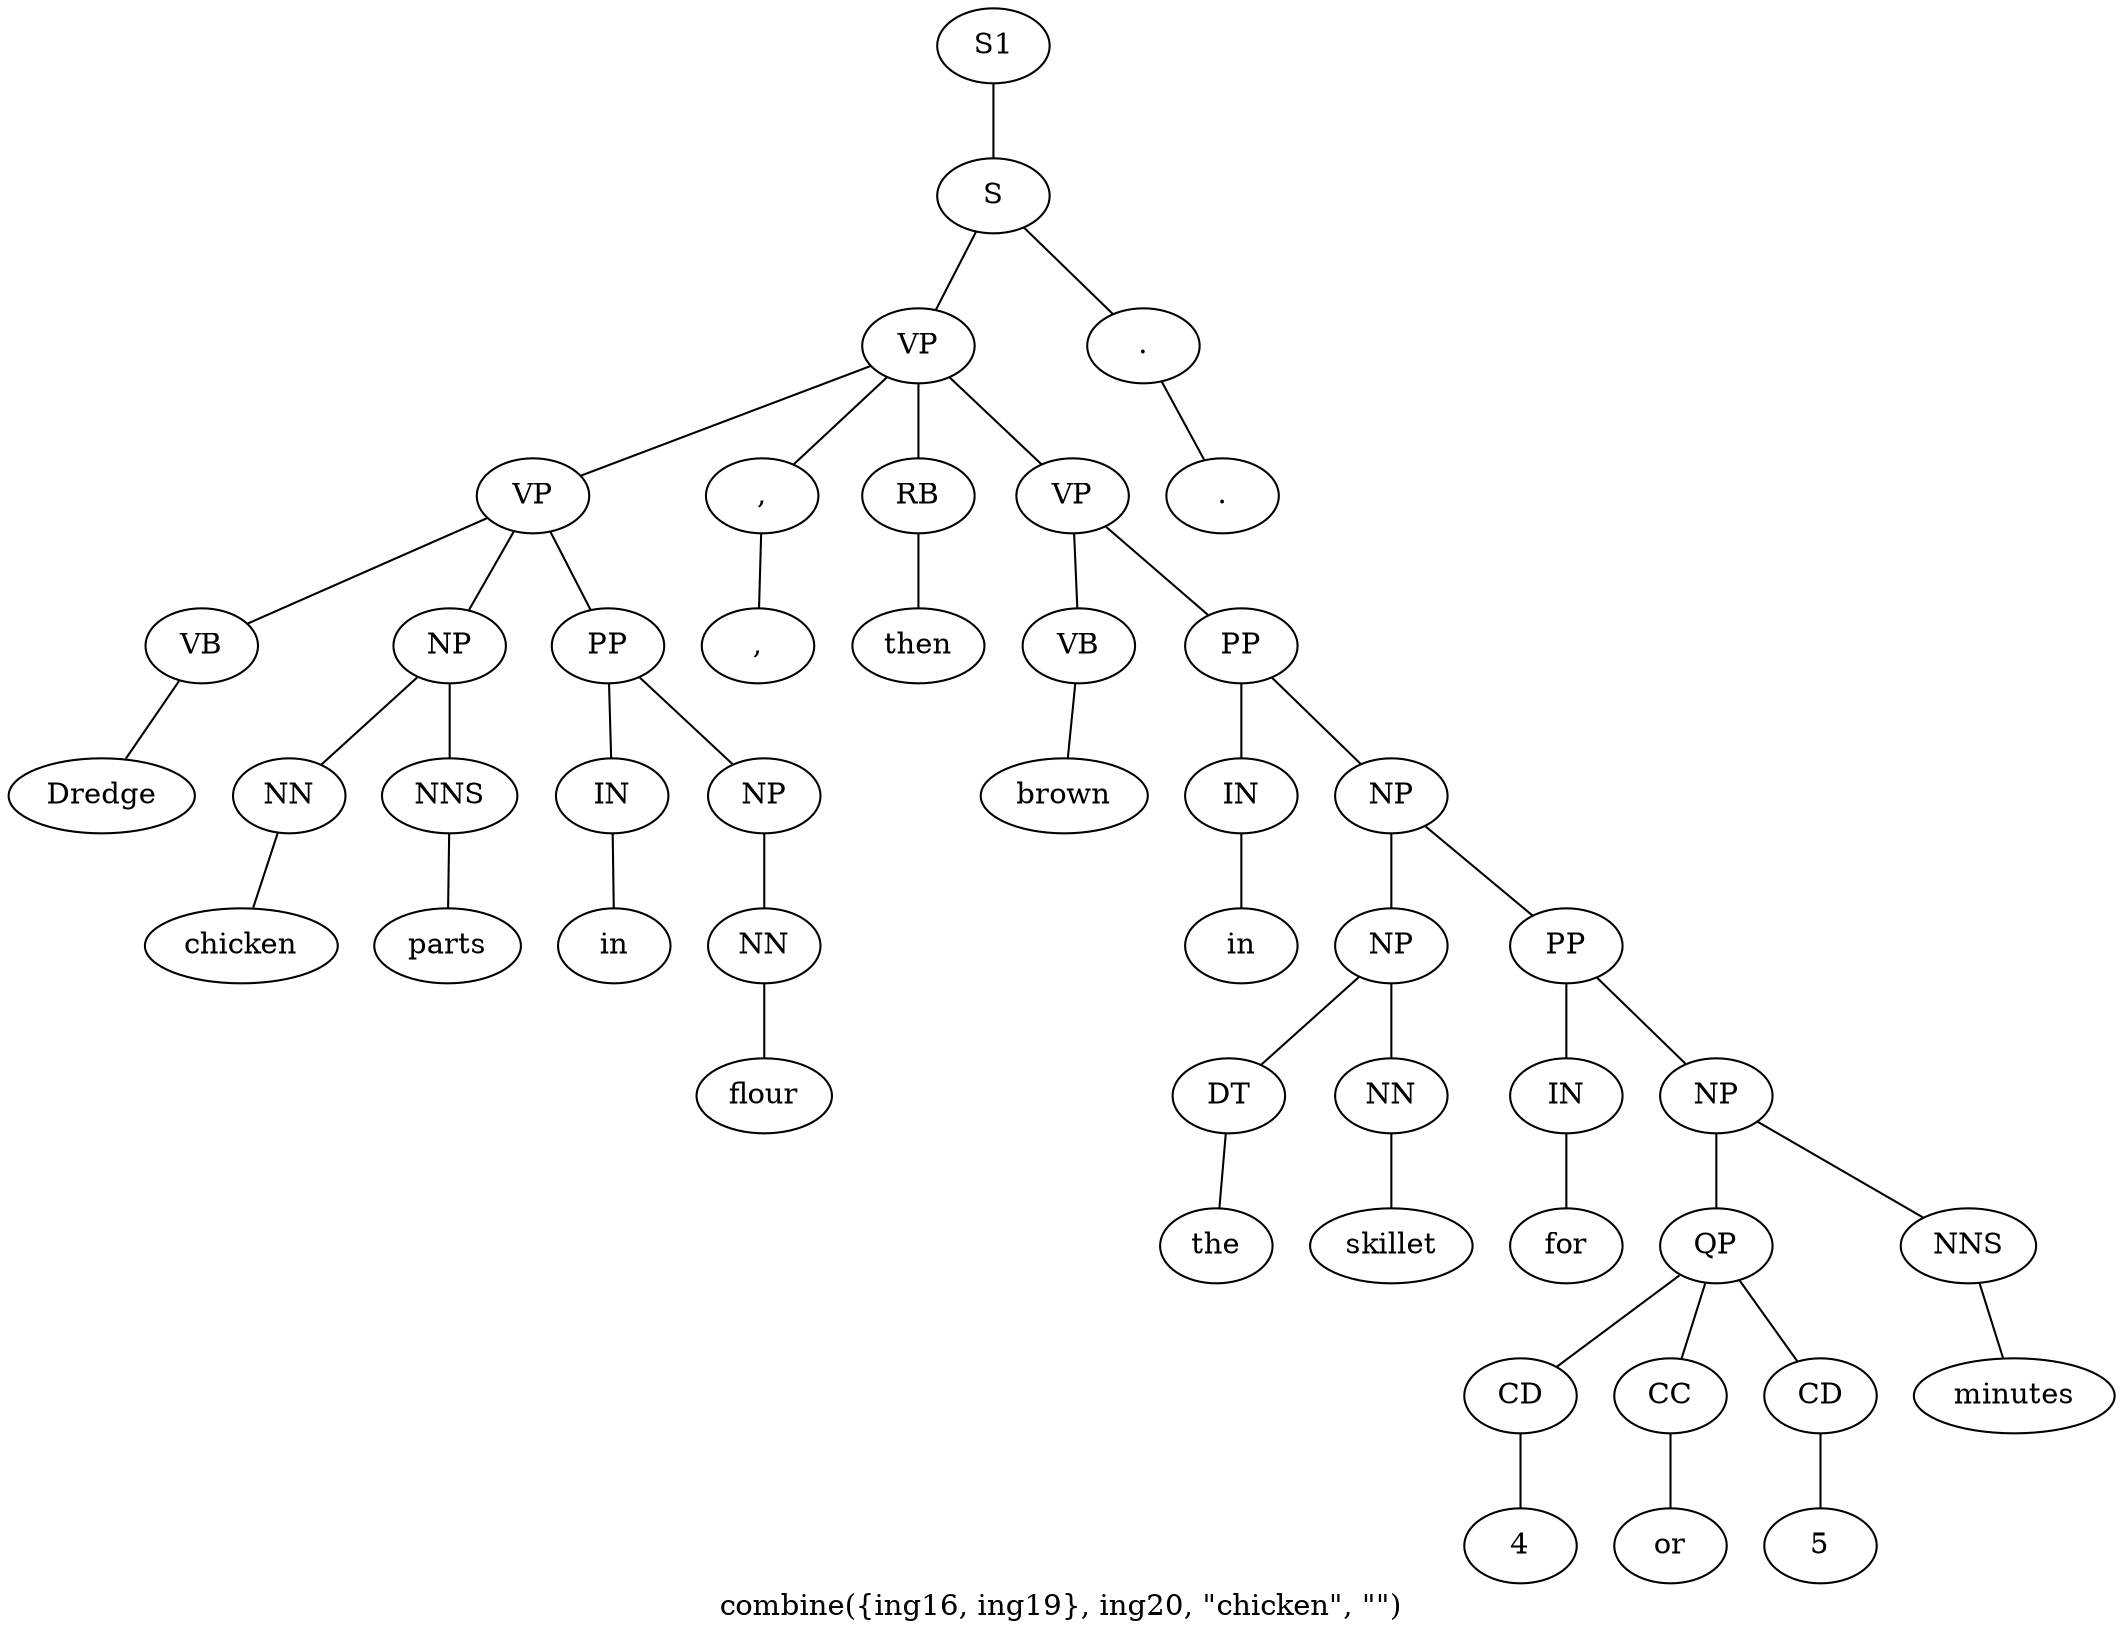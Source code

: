 graph SyntaxGraph {
	label = "combine({ing16, ing19}, ing20, \"chicken\", \"\")";
	Node0 [label="S1"];
	Node1 [label="S"];
	Node2 [label="VP"];
	Node3 [label="VP"];
	Node4 [label="VB"];
	Node5 [label="Dredge"];
	Node6 [label="NP"];
	Node7 [label="NN"];
	Node8 [label="chicken"];
	Node9 [label="NNS"];
	Node10 [label="parts"];
	Node11 [label="PP"];
	Node12 [label="IN"];
	Node13 [label="in"];
	Node14 [label="NP"];
	Node15 [label="NN"];
	Node16 [label="flour"];
	Node17 [label=","];
	Node18 [label=","];
	Node19 [label="RB"];
	Node20 [label="then"];
	Node21 [label="VP"];
	Node22 [label="VB"];
	Node23 [label="brown"];
	Node24 [label="PP"];
	Node25 [label="IN"];
	Node26 [label="in"];
	Node27 [label="NP"];
	Node28 [label="NP"];
	Node29 [label="DT"];
	Node30 [label="the"];
	Node31 [label="NN"];
	Node32 [label="skillet"];
	Node33 [label="PP"];
	Node34 [label="IN"];
	Node35 [label="for"];
	Node36 [label="NP"];
	Node37 [label="QP"];
	Node38 [label="CD"];
	Node39 [label="4"];
	Node40 [label="CC"];
	Node41 [label="or"];
	Node42 [label="CD"];
	Node43 [label="5"];
	Node44 [label="NNS"];
	Node45 [label="minutes"];
	Node46 [label="."];
	Node47 [label="."];

	Node0 -- Node1;
	Node1 -- Node2;
	Node1 -- Node46;
	Node2 -- Node3;
	Node2 -- Node17;
	Node2 -- Node19;
	Node2 -- Node21;
	Node3 -- Node4;
	Node3 -- Node6;
	Node3 -- Node11;
	Node4 -- Node5;
	Node6 -- Node7;
	Node6 -- Node9;
	Node7 -- Node8;
	Node9 -- Node10;
	Node11 -- Node12;
	Node11 -- Node14;
	Node12 -- Node13;
	Node14 -- Node15;
	Node15 -- Node16;
	Node17 -- Node18;
	Node19 -- Node20;
	Node21 -- Node22;
	Node21 -- Node24;
	Node22 -- Node23;
	Node24 -- Node25;
	Node24 -- Node27;
	Node25 -- Node26;
	Node27 -- Node28;
	Node27 -- Node33;
	Node28 -- Node29;
	Node28 -- Node31;
	Node29 -- Node30;
	Node31 -- Node32;
	Node33 -- Node34;
	Node33 -- Node36;
	Node34 -- Node35;
	Node36 -- Node37;
	Node36 -- Node44;
	Node37 -- Node38;
	Node37 -- Node40;
	Node37 -- Node42;
	Node38 -- Node39;
	Node40 -- Node41;
	Node42 -- Node43;
	Node44 -- Node45;
	Node46 -- Node47;
}